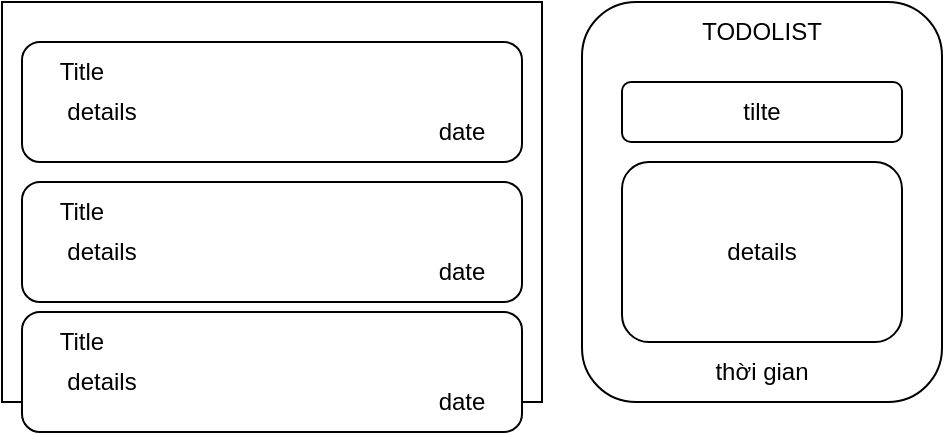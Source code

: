 <mxfile>
    <diagram id="XBgnaNFTbBL3yMHWUa1p" name="Page-1">
        <mxGraphModel dx="772" dy="269" grid="1" gridSize="10" guides="1" tooltips="1" connect="1" arrows="1" fold="1" page="1" pageScale="1" pageWidth="827" pageHeight="1169" math="0" shadow="0">
            <root>
                <mxCell id="0"/>
                <mxCell id="1" parent="0"/>
                <mxCell id="2" value="" style="rounded=1;whiteSpace=wrap;html=1;" vertex="1" parent="1">
                    <mxGeometry x="360" y="30" width="180" height="200" as="geometry"/>
                </mxCell>
                <mxCell id="3" value="tilte" style="rounded=1;whiteSpace=wrap;html=1;" vertex="1" parent="1">
                    <mxGeometry x="380" y="70" width="140" height="30" as="geometry"/>
                </mxCell>
                <mxCell id="4" value="details" style="rounded=1;whiteSpace=wrap;html=1;" vertex="1" parent="1">
                    <mxGeometry x="380" y="110" width="140" height="90" as="geometry"/>
                </mxCell>
                <mxCell id="5" value="thời gian" style="text;html=1;strokeColor=none;fillColor=none;align=center;verticalAlign=middle;whiteSpace=wrap;rounded=0;" vertex="1" parent="1">
                    <mxGeometry x="420" y="200" width="60" height="30" as="geometry"/>
                </mxCell>
                <mxCell id="6" value="TODOLIST" style="text;html=1;strokeColor=none;fillColor=none;align=center;verticalAlign=middle;whiteSpace=wrap;rounded=0;" vertex="1" parent="1">
                    <mxGeometry x="420" y="30" width="60" height="30" as="geometry"/>
                </mxCell>
                <mxCell id="7" value="" style="rounded=0;whiteSpace=wrap;html=1;" vertex="1" parent="1">
                    <mxGeometry x="70" y="30" width="270" height="200" as="geometry"/>
                </mxCell>
                <mxCell id="8" value="" style="rounded=1;whiteSpace=wrap;html=1;" vertex="1" parent="1">
                    <mxGeometry x="80" y="50" width="250" height="60" as="geometry"/>
                </mxCell>
                <mxCell id="11" value="Title" style="text;html=1;strokeColor=none;fillColor=none;align=center;verticalAlign=middle;whiteSpace=wrap;rounded=0;" vertex="1" parent="1">
                    <mxGeometry x="80" y="50" width="60" height="30" as="geometry"/>
                </mxCell>
                <mxCell id="12" value="details" style="text;html=1;strokeColor=none;fillColor=none;align=center;verticalAlign=middle;whiteSpace=wrap;rounded=0;" vertex="1" parent="1">
                    <mxGeometry x="90" y="70" width="60" height="30" as="geometry"/>
                </mxCell>
                <mxCell id="13" value="date" style="text;html=1;strokeColor=none;fillColor=none;align=center;verticalAlign=middle;whiteSpace=wrap;rounded=0;" vertex="1" parent="1">
                    <mxGeometry x="270" y="80" width="60" height="30" as="geometry"/>
                </mxCell>
                <mxCell id="14" value="" style="rounded=1;whiteSpace=wrap;html=1;" vertex="1" parent="1">
                    <mxGeometry x="80" y="120" width="250" height="60" as="geometry"/>
                </mxCell>
                <mxCell id="15" value="Title" style="text;html=1;strokeColor=none;fillColor=none;align=center;verticalAlign=middle;whiteSpace=wrap;rounded=0;" vertex="1" parent="1">
                    <mxGeometry x="80" y="120" width="60" height="30" as="geometry"/>
                </mxCell>
                <mxCell id="16" value="details" style="text;html=1;strokeColor=none;fillColor=none;align=center;verticalAlign=middle;whiteSpace=wrap;rounded=0;" vertex="1" parent="1">
                    <mxGeometry x="90" y="140" width="60" height="30" as="geometry"/>
                </mxCell>
                <mxCell id="17" value="date" style="text;html=1;strokeColor=none;fillColor=none;align=center;verticalAlign=middle;whiteSpace=wrap;rounded=0;" vertex="1" parent="1">
                    <mxGeometry x="270" y="150" width="60" height="30" as="geometry"/>
                </mxCell>
                <mxCell id="18" value="" style="rounded=1;whiteSpace=wrap;html=1;" vertex="1" parent="1">
                    <mxGeometry x="80" y="185" width="250" height="60" as="geometry"/>
                </mxCell>
                <mxCell id="19" value="Title" style="text;html=1;strokeColor=none;fillColor=none;align=center;verticalAlign=middle;whiteSpace=wrap;rounded=0;" vertex="1" parent="1">
                    <mxGeometry x="80" y="185" width="60" height="30" as="geometry"/>
                </mxCell>
                <mxCell id="20" value="details" style="text;html=1;strokeColor=none;fillColor=none;align=center;verticalAlign=middle;whiteSpace=wrap;rounded=0;" vertex="1" parent="1">
                    <mxGeometry x="90" y="205" width="60" height="30" as="geometry"/>
                </mxCell>
                <mxCell id="21" value="date" style="text;html=1;strokeColor=none;fillColor=none;align=center;verticalAlign=middle;whiteSpace=wrap;rounded=0;" vertex="1" parent="1">
                    <mxGeometry x="270" y="215" width="60" height="30" as="geometry"/>
                </mxCell>
            </root>
        </mxGraphModel>
    </diagram>
</mxfile>